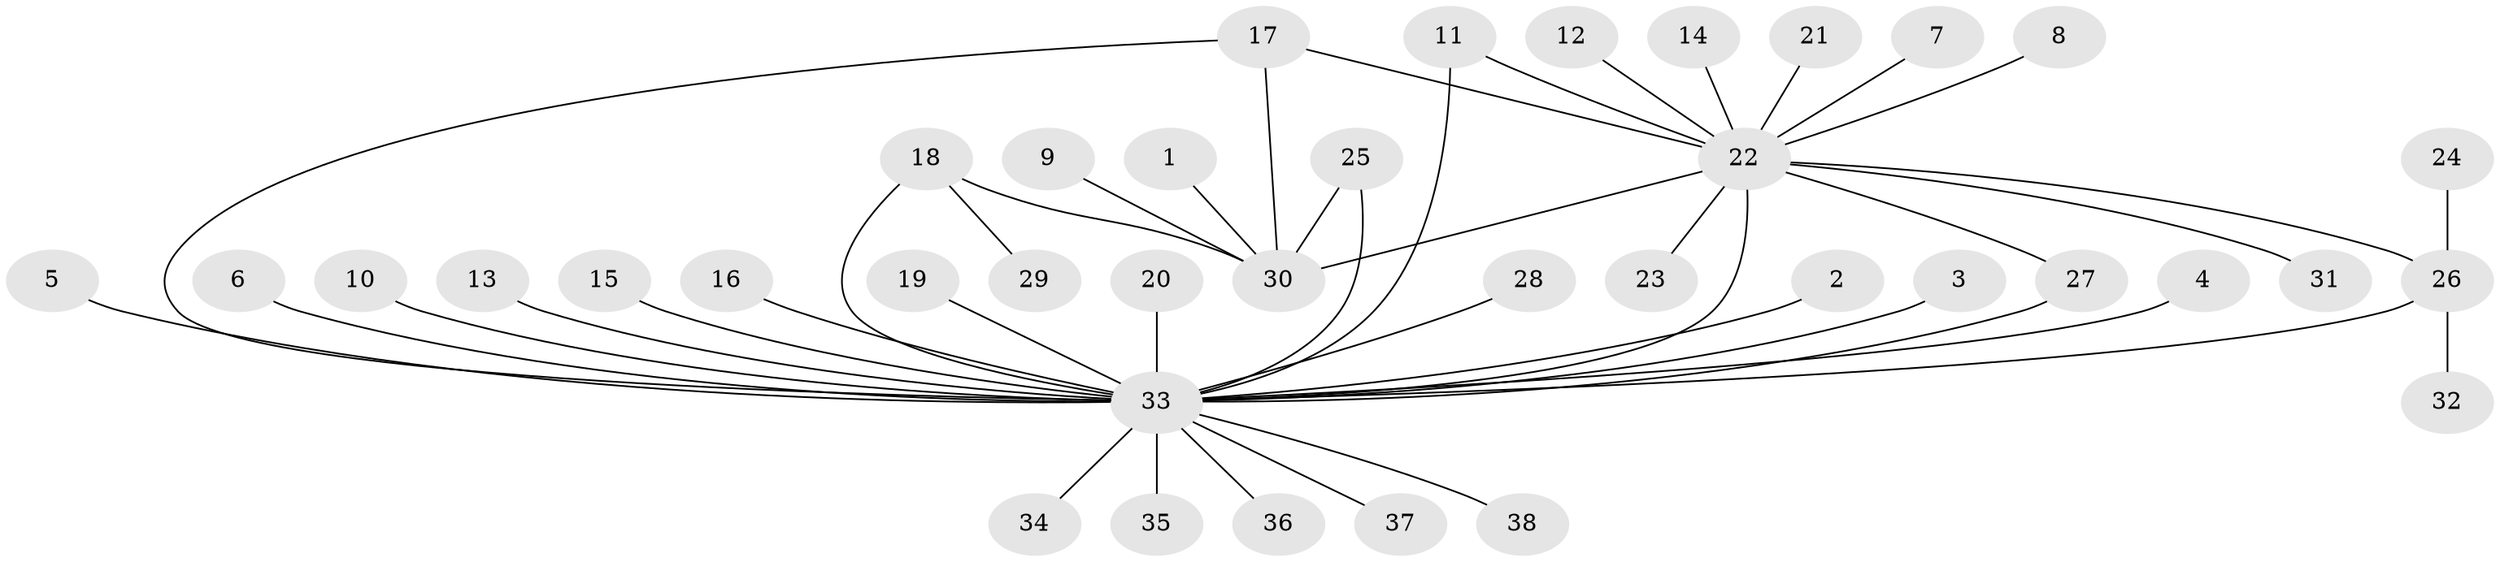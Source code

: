 // original degree distribution, {28: 0.013333333333333334, 3: 0.09333333333333334, 4: 0.06666666666666667, 2: 0.25333333333333335, 17: 0.013333333333333334, 6: 0.02666666666666667, 1: 0.5333333333333333}
// Generated by graph-tools (version 1.1) at 2025/49/03/09/25 03:49:50]
// undirected, 38 vertices, 44 edges
graph export_dot {
graph [start="1"]
  node [color=gray90,style=filled];
  1;
  2;
  3;
  4;
  5;
  6;
  7;
  8;
  9;
  10;
  11;
  12;
  13;
  14;
  15;
  16;
  17;
  18;
  19;
  20;
  21;
  22;
  23;
  24;
  25;
  26;
  27;
  28;
  29;
  30;
  31;
  32;
  33;
  34;
  35;
  36;
  37;
  38;
  1 -- 30 [weight=1.0];
  2 -- 33 [weight=1.0];
  3 -- 33 [weight=1.0];
  4 -- 33 [weight=1.0];
  5 -- 33 [weight=1.0];
  6 -- 33 [weight=1.0];
  7 -- 22 [weight=1.0];
  8 -- 22 [weight=1.0];
  9 -- 30 [weight=1.0];
  10 -- 33 [weight=1.0];
  11 -- 22 [weight=1.0];
  11 -- 33 [weight=1.0];
  12 -- 22 [weight=1.0];
  13 -- 33 [weight=1.0];
  14 -- 22 [weight=1.0];
  15 -- 33 [weight=1.0];
  16 -- 33 [weight=1.0];
  17 -- 22 [weight=1.0];
  17 -- 30 [weight=1.0];
  17 -- 33 [weight=1.0];
  18 -- 29 [weight=1.0];
  18 -- 30 [weight=1.0];
  18 -- 33 [weight=1.0];
  19 -- 33 [weight=1.0];
  20 -- 33 [weight=1.0];
  21 -- 22 [weight=1.0];
  22 -- 23 [weight=1.0];
  22 -- 26 [weight=1.0];
  22 -- 27 [weight=1.0];
  22 -- 30 [weight=1.0];
  22 -- 31 [weight=1.0];
  22 -- 33 [weight=1.0];
  24 -- 26 [weight=1.0];
  25 -- 30 [weight=1.0];
  25 -- 33 [weight=1.0];
  26 -- 32 [weight=1.0];
  26 -- 33 [weight=1.0];
  27 -- 33 [weight=1.0];
  28 -- 33 [weight=1.0];
  33 -- 34 [weight=3.0];
  33 -- 35 [weight=2.0];
  33 -- 36 [weight=1.0];
  33 -- 37 [weight=1.0];
  33 -- 38 [weight=1.0];
}
